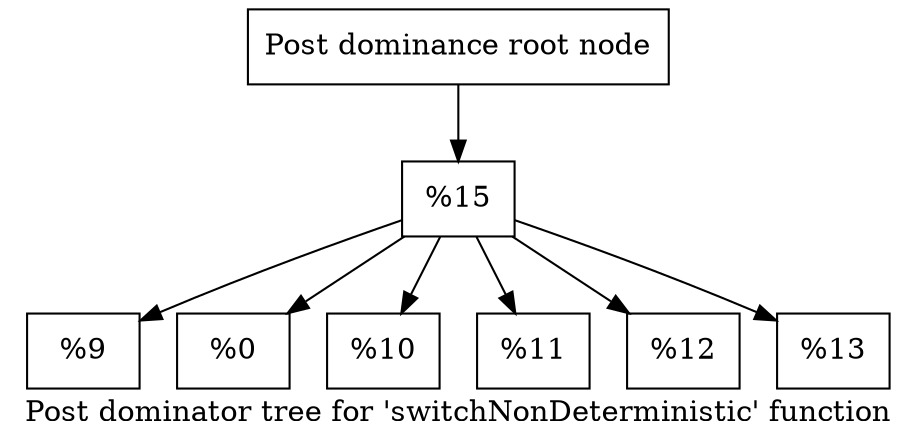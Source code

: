 digraph "Post dominator tree for 'switchNonDeterministic' function" {
	label="Post dominator tree for 'switchNonDeterministic' function";

	Node0x55b07c0bec10 [shape=record,label="{Post dominance root node}"];
	Node0x55b07c0bec10 -> Node0x55b07c0bfe60;
	Node0x55b07c0bfe60 [shape=record,label="{%15 }"];
	Node0x55b07c0bfe60 -> Node0x55b07c0bf900;
	Node0x55b07c0bfe60 -> Node0x55b07c0bd630;
	Node0x55b07c0bfe60 -> Node0x55b07c0bd690;
	Node0x55b07c0bfe60 -> Node0x55b07c0bd6f0;
	Node0x55b07c0bfe60 -> Node0x55b07c0bd750;
	Node0x55b07c0bfe60 -> Node0x55b07c0bd7b0;
	Node0x55b07c0bf900 [shape=record,label="{%9 }"];
	Node0x55b07c0bd630 [shape=record,label="{%0 }"];
	Node0x55b07c0bd690 [shape=record,label="{%10 }"];
	Node0x55b07c0bd6f0 [shape=record,label="{%11 }"];
	Node0x55b07c0bd750 [shape=record,label="{%12 }"];
	Node0x55b07c0bd7b0 [shape=record,label="{%13 }"];
}
